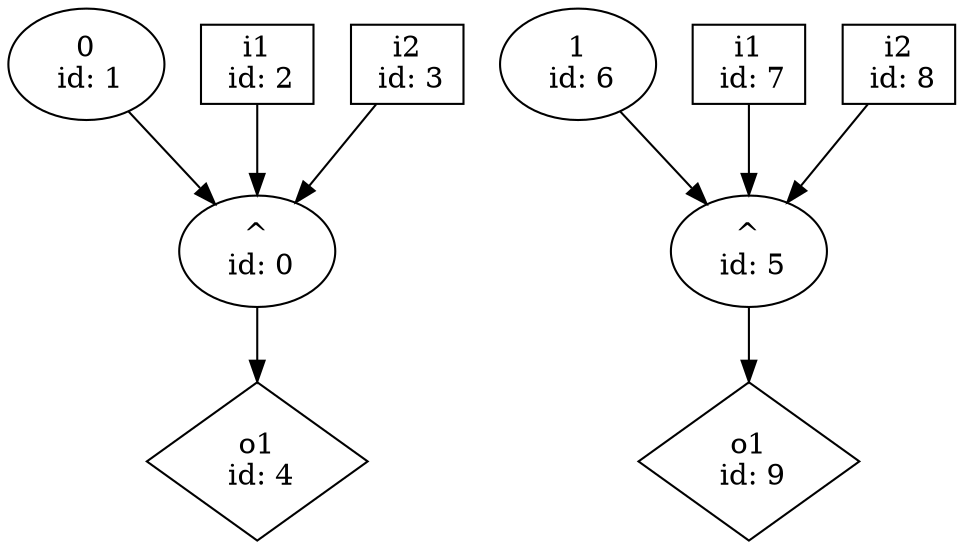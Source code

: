 digraph G {
n0 [label="^\n id: 0"];
n1 [label="0\n id: 1"];
n2 [label="i1\n id: 2",shape="box"];
n3 [label="i2\n id: 3",shape="box"];
n4 [label="o1\n id: 4",shape="diamond"];
n5 [label="^\n id: 5"];
n6 [label="1\n id: 6"];
n7 [label="i1\n id: 7",shape="box"];
n8 [label="i2\n id: 8",shape="box"];
n9 [label="o1\n id: 9",shape="diamond"];
n0 -> n4
n1 -> n0
n2 -> n0
n3 -> n0
n5 -> n9
n6 -> n5
n7 -> n5
n8 -> n5
}